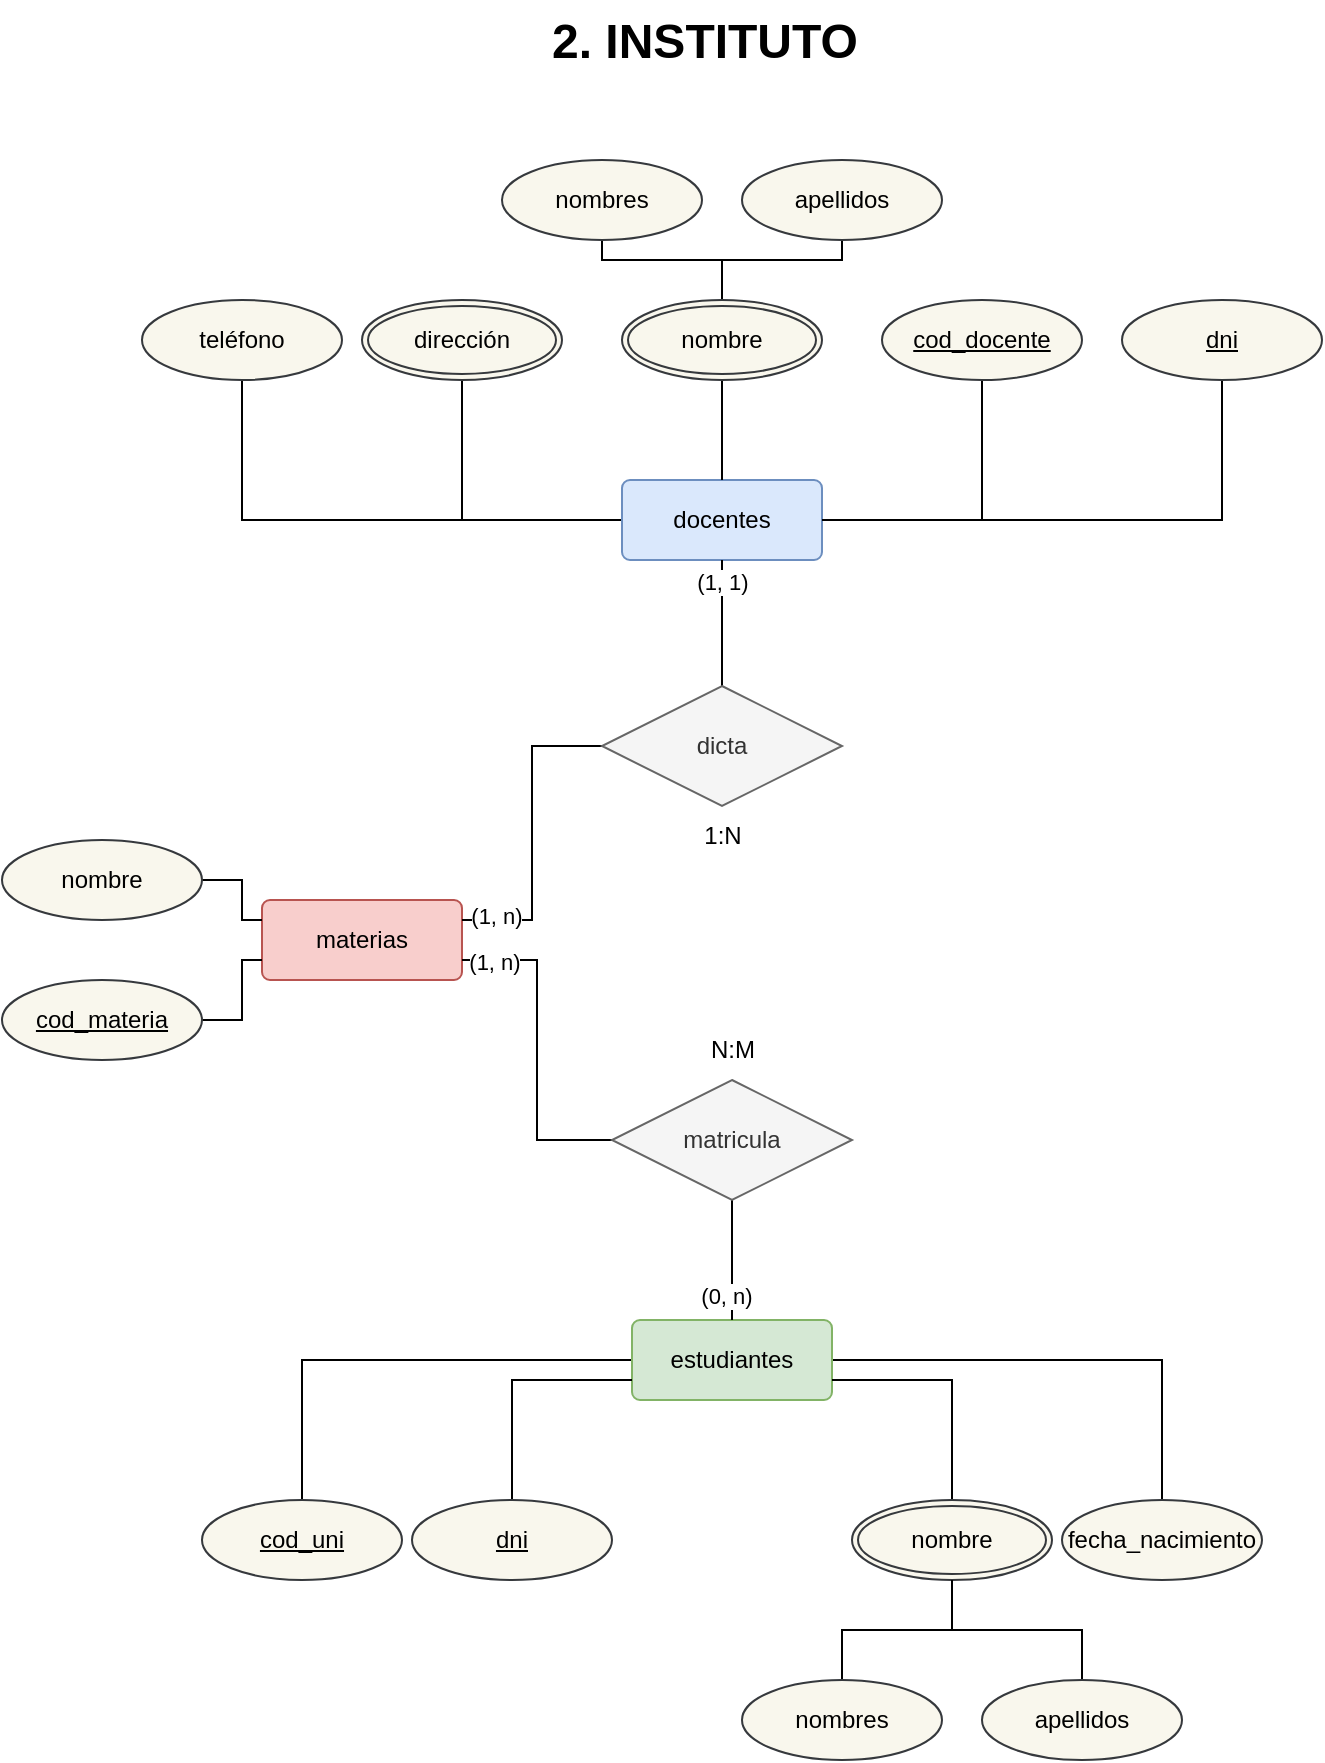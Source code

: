 <mxfile version="28.1.0">
  <diagram id="C5RBs43oDa-KdzZeNtuy" name="Page-1">
    <mxGraphModel grid="1" page="1" gridSize="10" guides="1" tooltips="1" connect="1" arrows="1" fold="1" pageScale="1" pageWidth="700" pageHeight="1000" math="0" shadow="0">
      <root>
        <mxCell id="WIyWlLk6GJQsqaUBKTNV-0" />
        <mxCell id="WIyWlLk6GJQsqaUBKTNV-1" parent="WIyWlLk6GJQsqaUBKTNV-0" />
        <mxCell id="5bGIOcJnmj1zySOkDyeX-26" style="edgeStyle=orthogonalEdgeStyle;rounded=0;orthogonalLoop=1;jettySize=auto;html=1;entryX=0.5;entryY=1;entryDx=0;entryDy=0;endArrow=none;endFill=0;" edge="1" parent="WIyWlLk6GJQsqaUBKTNV-1" source="5bGIOcJnmj1zySOkDyeX-0" target="5bGIOcJnmj1zySOkDyeX-9">
          <mxGeometry relative="1" as="geometry" />
        </mxCell>
        <mxCell id="TPM5WRFTiEfbUhyAWdK5-7" style="edgeStyle=orthogonalEdgeStyle;rounded=0;orthogonalLoop=1;jettySize=auto;html=1;entryX=0.5;entryY=1;entryDx=0;entryDy=0;endArrow=none;endFill=0;" edge="1" parent="WIyWlLk6GJQsqaUBKTNV-1" source="5bGIOcJnmj1zySOkDyeX-0" target="TPM5WRFTiEfbUhyAWdK5-36">
          <mxGeometry relative="1" as="geometry">
            <mxPoint x="260" y="230" as="targetPoint" />
          </mxGeometry>
        </mxCell>
        <mxCell id="TPM5WRFTiEfbUhyAWdK5-8" style="edgeStyle=orthogonalEdgeStyle;rounded=0;orthogonalLoop=1;jettySize=auto;html=1;entryX=0.5;entryY=1;entryDx=0;entryDy=0;endArrow=none;endFill=0;" edge="1" parent="WIyWlLk6GJQsqaUBKTNV-1" source="5bGIOcJnmj1zySOkDyeX-0" target="TPM5WRFTiEfbUhyAWdK5-6">
          <mxGeometry relative="1" as="geometry" />
        </mxCell>
        <mxCell id="5bGIOcJnmj1zySOkDyeX-0" value="docentes" style="rounded=1;arcSize=10;whiteSpace=wrap;html=1;align=center;fillColor=#dae8fc;strokeColor=#6c8ebf;" vertex="1" parent="WIyWlLk6GJQsqaUBKTNV-1">
          <mxGeometry x="340" y="280" width="100" height="40" as="geometry" />
        </mxCell>
        <mxCell id="5bGIOcJnmj1zySOkDyeX-1" value="materias" style="rounded=1;arcSize=10;whiteSpace=wrap;html=1;align=center;fillColor=#f8cecc;strokeColor=#b85450;" vertex="1" parent="WIyWlLk6GJQsqaUBKTNV-1">
          <mxGeometry x="160" y="490" width="100" height="40" as="geometry" />
        </mxCell>
        <mxCell id="5bGIOcJnmj1zySOkDyeX-31" style="edgeStyle=orthogonalEdgeStyle;rounded=0;orthogonalLoop=1;jettySize=auto;html=1;entryX=0.5;entryY=0;entryDx=0;entryDy=0;endArrow=none;endFill=0;exitX=0;exitY=0.5;exitDx=0;exitDy=0;" edge="1" parent="WIyWlLk6GJQsqaUBKTNV-1" source="5bGIOcJnmj1zySOkDyeX-3" target="5bGIOcJnmj1zySOkDyeX-10">
          <mxGeometry relative="1" as="geometry" />
        </mxCell>
        <mxCell id="TPM5WRFTiEfbUhyAWdK5-4" style="edgeStyle=orthogonalEdgeStyle;rounded=0;orthogonalLoop=1;jettySize=auto;html=1;entryX=0.5;entryY=0;entryDx=0;entryDy=0;endArrow=none;endFill=0;" edge="1" parent="WIyWlLk6GJQsqaUBKTNV-1" source="5bGIOcJnmj1zySOkDyeX-3" target="TPM5WRFTiEfbUhyAWdK5-3">
          <mxGeometry relative="1" as="geometry" />
        </mxCell>
        <mxCell id="5bGIOcJnmj1zySOkDyeX-3" value="estudiantes" style="rounded=1;arcSize=10;whiteSpace=wrap;html=1;align=center;fillColor=#d5e8d4;strokeColor=#82b366;" vertex="1" parent="WIyWlLk6GJQsqaUBKTNV-1">
          <mxGeometry x="345" y="700" width="100" height="40" as="geometry" />
        </mxCell>
        <mxCell id="5bGIOcJnmj1zySOkDyeX-4" value="&lt;h1 style=&quot;margin-top: 0px;&quot;&gt;2. INSTITUTO&lt;/h1&gt;" style="text;html=1;whiteSpace=wrap;overflow=hidden;rounded=0;" vertex="1" parent="WIyWlLk6GJQsqaUBKTNV-1">
          <mxGeometry x="302.5" y="40" width="175" height="40" as="geometry" />
        </mxCell>
        <mxCell id="5bGIOcJnmj1zySOkDyeX-23" style="edgeStyle=orthogonalEdgeStyle;rounded=0;orthogonalLoop=1;jettySize=auto;html=1;entryX=1;entryY=0.75;entryDx=0;entryDy=0;endArrow=none;endFill=0;" edge="1" parent="WIyWlLk6GJQsqaUBKTNV-1" source="5bGIOcJnmj1zySOkDyeX-6" target="5bGIOcJnmj1zySOkDyeX-1">
          <mxGeometry relative="1" as="geometry" />
        </mxCell>
        <mxCell id="TPM5WRFTiEfbUhyAWdK5-11" value="(1, n)" style="edgeLabel;html=1;align=center;verticalAlign=middle;resizable=0;points=[];" connectable="0" vertex="1" parent="5bGIOcJnmj1zySOkDyeX-23">
          <mxGeometry x="0.806" y="1" relative="1" as="geometry">
            <mxPoint as="offset" />
          </mxGeometry>
        </mxCell>
        <mxCell id="5bGIOcJnmj1zySOkDyeX-24" style="edgeStyle=orthogonalEdgeStyle;rounded=0;orthogonalLoop=1;jettySize=auto;html=1;entryX=0.5;entryY=0;entryDx=0;entryDy=0;endArrow=none;endFill=0;" edge="1" parent="WIyWlLk6GJQsqaUBKTNV-1" source="5bGIOcJnmj1zySOkDyeX-6" target="5bGIOcJnmj1zySOkDyeX-3">
          <mxGeometry relative="1" as="geometry" />
        </mxCell>
        <mxCell id="TPM5WRFTiEfbUhyAWdK5-10" value="(0, n)" style="edgeLabel;html=1;align=center;verticalAlign=middle;resizable=0;points=[];" connectable="0" vertex="1" parent="5bGIOcJnmj1zySOkDyeX-24">
          <mxGeometry x="0.6" y="-3" relative="1" as="geometry">
            <mxPoint as="offset" />
          </mxGeometry>
        </mxCell>
        <mxCell id="5bGIOcJnmj1zySOkDyeX-6" value="matricula" style="shape=rhombus;perimeter=rhombusPerimeter;whiteSpace=wrap;html=1;align=center;fillColor=#f5f5f5;fontColor=#333333;strokeColor=#666666;" vertex="1" parent="WIyWlLk6GJQsqaUBKTNV-1">
          <mxGeometry x="335" y="580" width="120" height="60" as="geometry" />
        </mxCell>
        <mxCell id="5bGIOcJnmj1zySOkDyeX-20" style="edgeStyle=orthogonalEdgeStyle;rounded=0;orthogonalLoop=1;jettySize=auto;html=1;endArrow=none;endFill=0;" edge="1" parent="WIyWlLk6GJQsqaUBKTNV-1" source="5bGIOcJnmj1zySOkDyeX-7">
          <mxGeometry relative="1" as="geometry">
            <mxPoint x="390" y="320" as="targetPoint" />
          </mxGeometry>
        </mxCell>
        <mxCell id="TPM5WRFTiEfbUhyAWdK5-14" value="(1, 1)" style="edgeLabel;html=1;align=center;verticalAlign=middle;resizable=0;points=[];" connectable="0" vertex="1" parent="5bGIOcJnmj1zySOkDyeX-20">
          <mxGeometry x="0.922" y="2" relative="1" as="geometry">
            <mxPoint x="2" y="8" as="offset" />
          </mxGeometry>
        </mxCell>
        <mxCell id="5bGIOcJnmj1zySOkDyeX-22" style="edgeStyle=orthogonalEdgeStyle;rounded=0;orthogonalLoop=1;jettySize=auto;html=1;entryX=1;entryY=0.25;entryDx=0;entryDy=0;endArrow=none;endFill=0;" edge="1" parent="WIyWlLk6GJQsqaUBKTNV-1" source="5bGIOcJnmj1zySOkDyeX-7" target="5bGIOcJnmj1zySOkDyeX-1">
          <mxGeometry relative="1" as="geometry" />
        </mxCell>
        <mxCell id="TPM5WRFTiEfbUhyAWdK5-13" value="(1, n)" style="edgeLabel;html=1;align=center;verticalAlign=middle;resizable=0;points=[];" connectable="0" vertex="1" parent="5bGIOcJnmj1zySOkDyeX-22">
          <mxGeometry x="0.782" y="-2" relative="1" as="geometry">
            <mxPoint as="offset" />
          </mxGeometry>
        </mxCell>
        <mxCell id="5bGIOcJnmj1zySOkDyeX-7" value="dicta" style="shape=rhombus;perimeter=rhombusPerimeter;whiteSpace=wrap;html=1;align=center;fillColor=#f5f5f5;fontColor=#333333;strokeColor=#666666;" vertex="1" parent="WIyWlLk6GJQsqaUBKTNV-1">
          <mxGeometry x="330" y="383" width="120" height="60" as="geometry" />
        </mxCell>
        <mxCell id="TPM5WRFTiEfbUhyAWdK5-1" style="edgeStyle=orthogonalEdgeStyle;rounded=0;orthogonalLoop=1;jettySize=auto;html=1;entryX=0;entryY=0.75;entryDx=0;entryDy=0;endArrow=none;endFill=0;" edge="1" parent="WIyWlLk6GJQsqaUBKTNV-1" source="5bGIOcJnmj1zySOkDyeX-8" target="5bGIOcJnmj1zySOkDyeX-1">
          <mxGeometry relative="1" as="geometry" />
        </mxCell>
        <mxCell id="5bGIOcJnmj1zySOkDyeX-8" value="cod_materia" style="ellipse;whiteSpace=wrap;html=1;align=center;fontStyle=4;fillColor=#f9f7ed;strokeColor=#36393d;" vertex="1" parent="WIyWlLk6GJQsqaUBKTNV-1">
          <mxGeometry x="30" y="530" width="100" height="40" as="geometry" />
        </mxCell>
        <mxCell id="5bGIOcJnmj1zySOkDyeX-9" value="cod_docente" style="ellipse;whiteSpace=wrap;html=1;align=center;fontStyle=4;fillColor=#f9f7ed;strokeColor=#36393d;" vertex="1" parent="WIyWlLk6GJQsqaUBKTNV-1">
          <mxGeometry x="470" y="190" width="100" height="40" as="geometry" />
        </mxCell>
        <mxCell id="5bGIOcJnmj1zySOkDyeX-10" value="cod_uni" style="ellipse;whiteSpace=wrap;html=1;align=center;fontStyle=4;fillColor=#f9f7ed;strokeColor=#36393d;" vertex="1" parent="WIyWlLk6GJQsqaUBKTNV-1">
          <mxGeometry x="130" y="790" width="100" height="40" as="geometry" />
        </mxCell>
        <mxCell id="TPM5WRFTiEfbUhyAWdK5-2" style="edgeStyle=orthogonalEdgeStyle;rounded=0;orthogonalLoop=1;jettySize=auto;html=1;entryX=0;entryY=0.25;entryDx=0;entryDy=0;endArrow=none;endFill=0;exitX=1;exitY=0.5;exitDx=0;exitDy=0;" edge="1" parent="WIyWlLk6GJQsqaUBKTNV-1" source="5bGIOcJnmj1zySOkDyeX-18" target="5bGIOcJnmj1zySOkDyeX-1">
          <mxGeometry relative="1" as="geometry">
            <Array as="points">
              <mxPoint x="150" y="480" />
              <mxPoint x="150" y="500" />
            </Array>
          </mxGeometry>
        </mxCell>
        <mxCell id="5bGIOcJnmj1zySOkDyeX-18" value="nombre" style="ellipse;whiteSpace=wrap;html=1;align=center;fillColor=#f9f7ed;strokeColor=#36393d;" vertex="1" parent="WIyWlLk6GJQsqaUBKTNV-1">
          <mxGeometry x="30" y="460" width="100" height="40" as="geometry" />
        </mxCell>
        <mxCell id="5bGIOcJnmj1zySOkDyeX-19" style="edgeStyle=orthogonalEdgeStyle;rounded=0;orthogonalLoop=1;jettySize=auto;html=1;exitX=0.5;exitY=1;exitDx=0;exitDy=0;" edge="1" parent="WIyWlLk6GJQsqaUBKTNV-1" source="5bGIOcJnmj1zySOkDyeX-18" target="5bGIOcJnmj1zySOkDyeX-18">
          <mxGeometry relative="1" as="geometry" />
        </mxCell>
        <mxCell id="TPM5WRFTiEfbUhyAWdK5-3" value="fecha_nacimiento" style="ellipse;whiteSpace=wrap;html=1;align=center;fillColor=#f9f7ed;strokeColor=#36393d;" vertex="1" parent="WIyWlLk6GJQsqaUBKTNV-1">
          <mxGeometry x="560" y="790" width="100" height="40" as="geometry" />
        </mxCell>
        <mxCell id="TPM5WRFTiEfbUhyAWdK5-6" value="teléfono" style="ellipse;whiteSpace=wrap;html=1;align=center;fillColor=#f9f7ed;strokeColor=#36393d;" vertex="1" parent="WIyWlLk6GJQsqaUBKTNV-1">
          <mxGeometry x="100" y="190" width="100" height="40" as="geometry" />
        </mxCell>
        <mxCell id="TPM5WRFTiEfbUhyAWdK5-12" value="N:M" style="text;html=1;align=center;verticalAlign=middle;resizable=0;points=[];autosize=1;strokeColor=none;fillColor=none;" vertex="1" parent="WIyWlLk6GJQsqaUBKTNV-1">
          <mxGeometry x="370" y="550" width="50" height="30" as="geometry" />
        </mxCell>
        <mxCell id="TPM5WRFTiEfbUhyAWdK5-15" value="1:N" style="text;html=1;align=center;verticalAlign=middle;resizable=0;points=[];autosize=1;strokeColor=none;fillColor=none;" vertex="1" parent="WIyWlLk6GJQsqaUBKTNV-1">
          <mxGeometry x="370" y="443" width="40" height="30" as="geometry" />
        </mxCell>
        <mxCell id="TPM5WRFTiEfbUhyAWdK5-21" style="edgeStyle=orthogonalEdgeStyle;rounded=0;orthogonalLoop=1;jettySize=auto;html=1;entryX=0.5;entryY=1;entryDx=0;entryDy=0;endArrow=none;endFill=0;" edge="1" parent="WIyWlLk6GJQsqaUBKTNV-1" source="TPM5WRFTiEfbUhyAWdK5-16" target="TPM5WRFTiEfbUhyAWdK5-18">
          <mxGeometry relative="1" as="geometry" />
        </mxCell>
        <mxCell id="TPM5WRFTiEfbUhyAWdK5-22" style="edgeStyle=orthogonalEdgeStyle;rounded=0;orthogonalLoop=1;jettySize=auto;html=1;entryX=0.5;entryY=1;entryDx=0;entryDy=0;endArrow=none;endFill=0;" edge="1" parent="WIyWlLk6GJQsqaUBKTNV-1" source="TPM5WRFTiEfbUhyAWdK5-16" target="TPM5WRFTiEfbUhyAWdK5-19">
          <mxGeometry relative="1" as="geometry" />
        </mxCell>
        <mxCell id="TPM5WRFTiEfbUhyAWdK5-34" style="edgeStyle=orthogonalEdgeStyle;rounded=0;orthogonalLoop=1;jettySize=auto;html=1;entryX=0.5;entryY=0;entryDx=0;entryDy=0;endArrow=none;endFill=0;" edge="1" parent="WIyWlLk6GJQsqaUBKTNV-1" source="TPM5WRFTiEfbUhyAWdK5-16" target="5bGIOcJnmj1zySOkDyeX-0">
          <mxGeometry relative="1" as="geometry" />
        </mxCell>
        <mxCell id="TPM5WRFTiEfbUhyAWdK5-16" value="nombre" style="ellipse;shape=doubleEllipse;margin=3;whiteSpace=wrap;html=1;align=center;fillColor=#f9f7ed;strokeColor=#36393d;" vertex="1" parent="WIyWlLk6GJQsqaUBKTNV-1">
          <mxGeometry x="340" y="190" width="100" height="40" as="geometry" />
        </mxCell>
        <mxCell id="TPM5WRFTiEfbUhyAWdK5-18" value="nombres" style="ellipse;whiteSpace=wrap;html=1;align=center;fillColor=#f9f7ed;strokeColor=#36393d;" vertex="1" parent="WIyWlLk6GJQsqaUBKTNV-1">
          <mxGeometry x="280" y="120" width="100" height="40" as="geometry" />
        </mxCell>
        <mxCell id="TPM5WRFTiEfbUhyAWdK5-19" value="apellidos" style="ellipse;whiteSpace=wrap;html=1;align=center;fillColor=#f9f7ed;strokeColor=#36393d;" vertex="1" parent="WIyWlLk6GJQsqaUBKTNV-1">
          <mxGeometry x="400" y="120" width="100" height="40" as="geometry" />
        </mxCell>
        <mxCell id="TPM5WRFTiEfbUhyAWdK5-26" style="edgeStyle=orthogonalEdgeStyle;rounded=0;orthogonalLoop=1;jettySize=auto;html=1;entryX=0.5;entryY=0;entryDx=0;entryDy=0;endArrow=none;endFill=0;" edge="1" parent="WIyWlLk6GJQsqaUBKTNV-1" source="TPM5WRFTiEfbUhyAWdK5-23" target="TPM5WRFTiEfbUhyAWdK5-24">
          <mxGeometry relative="1" as="geometry">
            <mxPoint x="450" y="870" as="targetPoint" />
          </mxGeometry>
        </mxCell>
        <mxCell id="TPM5WRFTiEfbUhyAWdK5-28" style="edgeStyle=orthogonalEdgeStyle;rounded=0;orthogonalLoop=1;jettySize=auto;html=1;entryX=1;entryY=0.75;entryDx=0;entryDy=0;endArrow=none;endFill=0;exitX=0.5;exitY=0;exitDx=0;exitDy=0;" edge="1" parent="WIyWlLk6GJQsqaUBKTNV-1" source="TPM5WRFTiEfbUhyAWdK5-23" target="5bGIOcJnmj1zySOkDyeX-3">
          <mxGeometry relative="1" as="geometry" />
        </mxCell>
        <mxCell id="TPM5WRFTiEfbUhyAWdK5-23" value="nombre" style="ellipse;shape=doubleEllipse;margin=3;whiteSpace=wrap;html=1;align=center;fillColor=#f9f7ed;strokeColor=#36393d;" vertex="1" parent="WIyWlLk6GJQsqaUBKTNV-1">
          <mxGeometry x="455" y="790" width="100" height="40" as="geometry" />
        </mxCell>
        <mxCell id="TPM5WRFTiEfbUhyAWdK5-24" value="nombres" style="ellipse;whiteSpace=wrap;html=1;align=center;fillColor=#f9f7ed;strokeColor=#36393d;" vertex="1" parent="WIyWlLk6GJQsqaUBKTNV-1">
          <mxGeometry x="400" y="880" width="100" height="40" as="geometry" />
        </mxCell>
        <mxCell id="TPM5WRFTiEfbUhyAWdK5-29" style="edgeStyle=orthogonalEdgeStyle;rounded=0;orthogonalLoop=1;jettySize=auto;html=1;entryX=0.5;entryY=1;entryDx=0;entryDy=0;endArrow=none;endFill=0;" edge="1" parent="WIyWlLk6GJQsqaUBKTNV-1" source="TPM5WRFTiEfbUhyAWdK5-25" target="TPM5WRFTiEfbUhyAWdK5-23">
          <mxGeometry relative="1" as="geometry" />
        </mxCell>
        <mxCell id="TPM5WRFTiEfbUhyAWdK5-25" value="apellidos" style="ellipse;whiteSpace=wrap;html=1;align=center;fillColor=#f9f7ed;strokeColor=#36393d;" vertex="1" parent="WIyWlLk6GJQsqaUBKTNV-1">
          <mxGeometry x="520" y="880" width="100" height="40" as="geometry" />
        </mxCell>
        <mxCell id="TPM5WRFTiEfbUhyAWdK5-35" style="edgeStyle=orthogonalEdgeStyle;rounded=0;orthogonalLoop=1;jettySize=auto;html=1;entryX=1;entryY=0.5;entryDx=0;entryDy=0;exitX=0.5;exitY=1;exitDx=0;exitDy=0;endArrow=none;endFill=0;" edge="1" parent="WIyWlLk6GJQsqaUBKTNV-1" source="TPM5WRFTiEfbUhyAWdK5-30" target="5bGIOcJnmj1zySOkDyeX-0">
          <mxGeometry relative="1" as="geometry" />
        </mxCell>
        <mxCell id="TPM5WRFTiEfbUhyAWdK5-30" value="dni" style="ellipse;whiteSpace=wrap;html=1;align=center;fontStyle=4;fillColor=#f9f7ed;strokeColor=#36393d;" vertex="1" parent="WIyWlLk6GJQsqaUBKTNV-1">
          <mxGeometry x="590" y="190" width="100" height="40" as="geometry" />
        </mxCell>
        <mxCell id="TPM5WRFTiEfbUhyAWdK5-32" style="edgeStyle=orthogonalEdgeStyle;rounded=0;orthogonalLoop=1;jettySize=auto;html=1;entryX=0;entryY=0.75;entryDx=0;entryDy=0;exitX=0.5;exitY=0;exitDx=0;exitDy=0;endArrow=none;endFill=0;" edge="1" parent="WIyWlLk6GJQsqaUBKTNV-1" source="TPM5WRFTiEfbUhyAWdK5-31" target="5bGIOcJnmj1zySOkDyeX-3">
          <mxGeometry relative="1" as="geometry" />
        </mxCell>
        <mxCell id="TPM5WRFTiEfbUhyAWdK5-31" value="dni" style="ellipse;whiteSpace=wrap;html=1;align=center;fontStyle=4;fillColor=#f9f7ed;strokeColor=#36393d;" vertex="1" parent="WIyWlLk6GJQsqaUBKTNV-1">
          <mxGeometry x="235" y="790" width="100" height="40" as="geometry" />
        </mxCell>
        <mxCell id="TPM5WRFTiEfbUhyAWdK5-36" value="dirección" style="ellipse;shape=doubleEllipse;margin=3;whiteSpace=wrap;html=1;align=center;fillColor=#f9f7ed;strokeColor=#36393d;" vertex="1" parent="WIyWlLk6GJQsqaUBKTNV-1">
          <mxGeometry x="210" y="190" width="100" height="40" as="geometry" />
        </mxCell>
      </root>
    </mxGraphModel>
  </diagram>
</mxfile>
